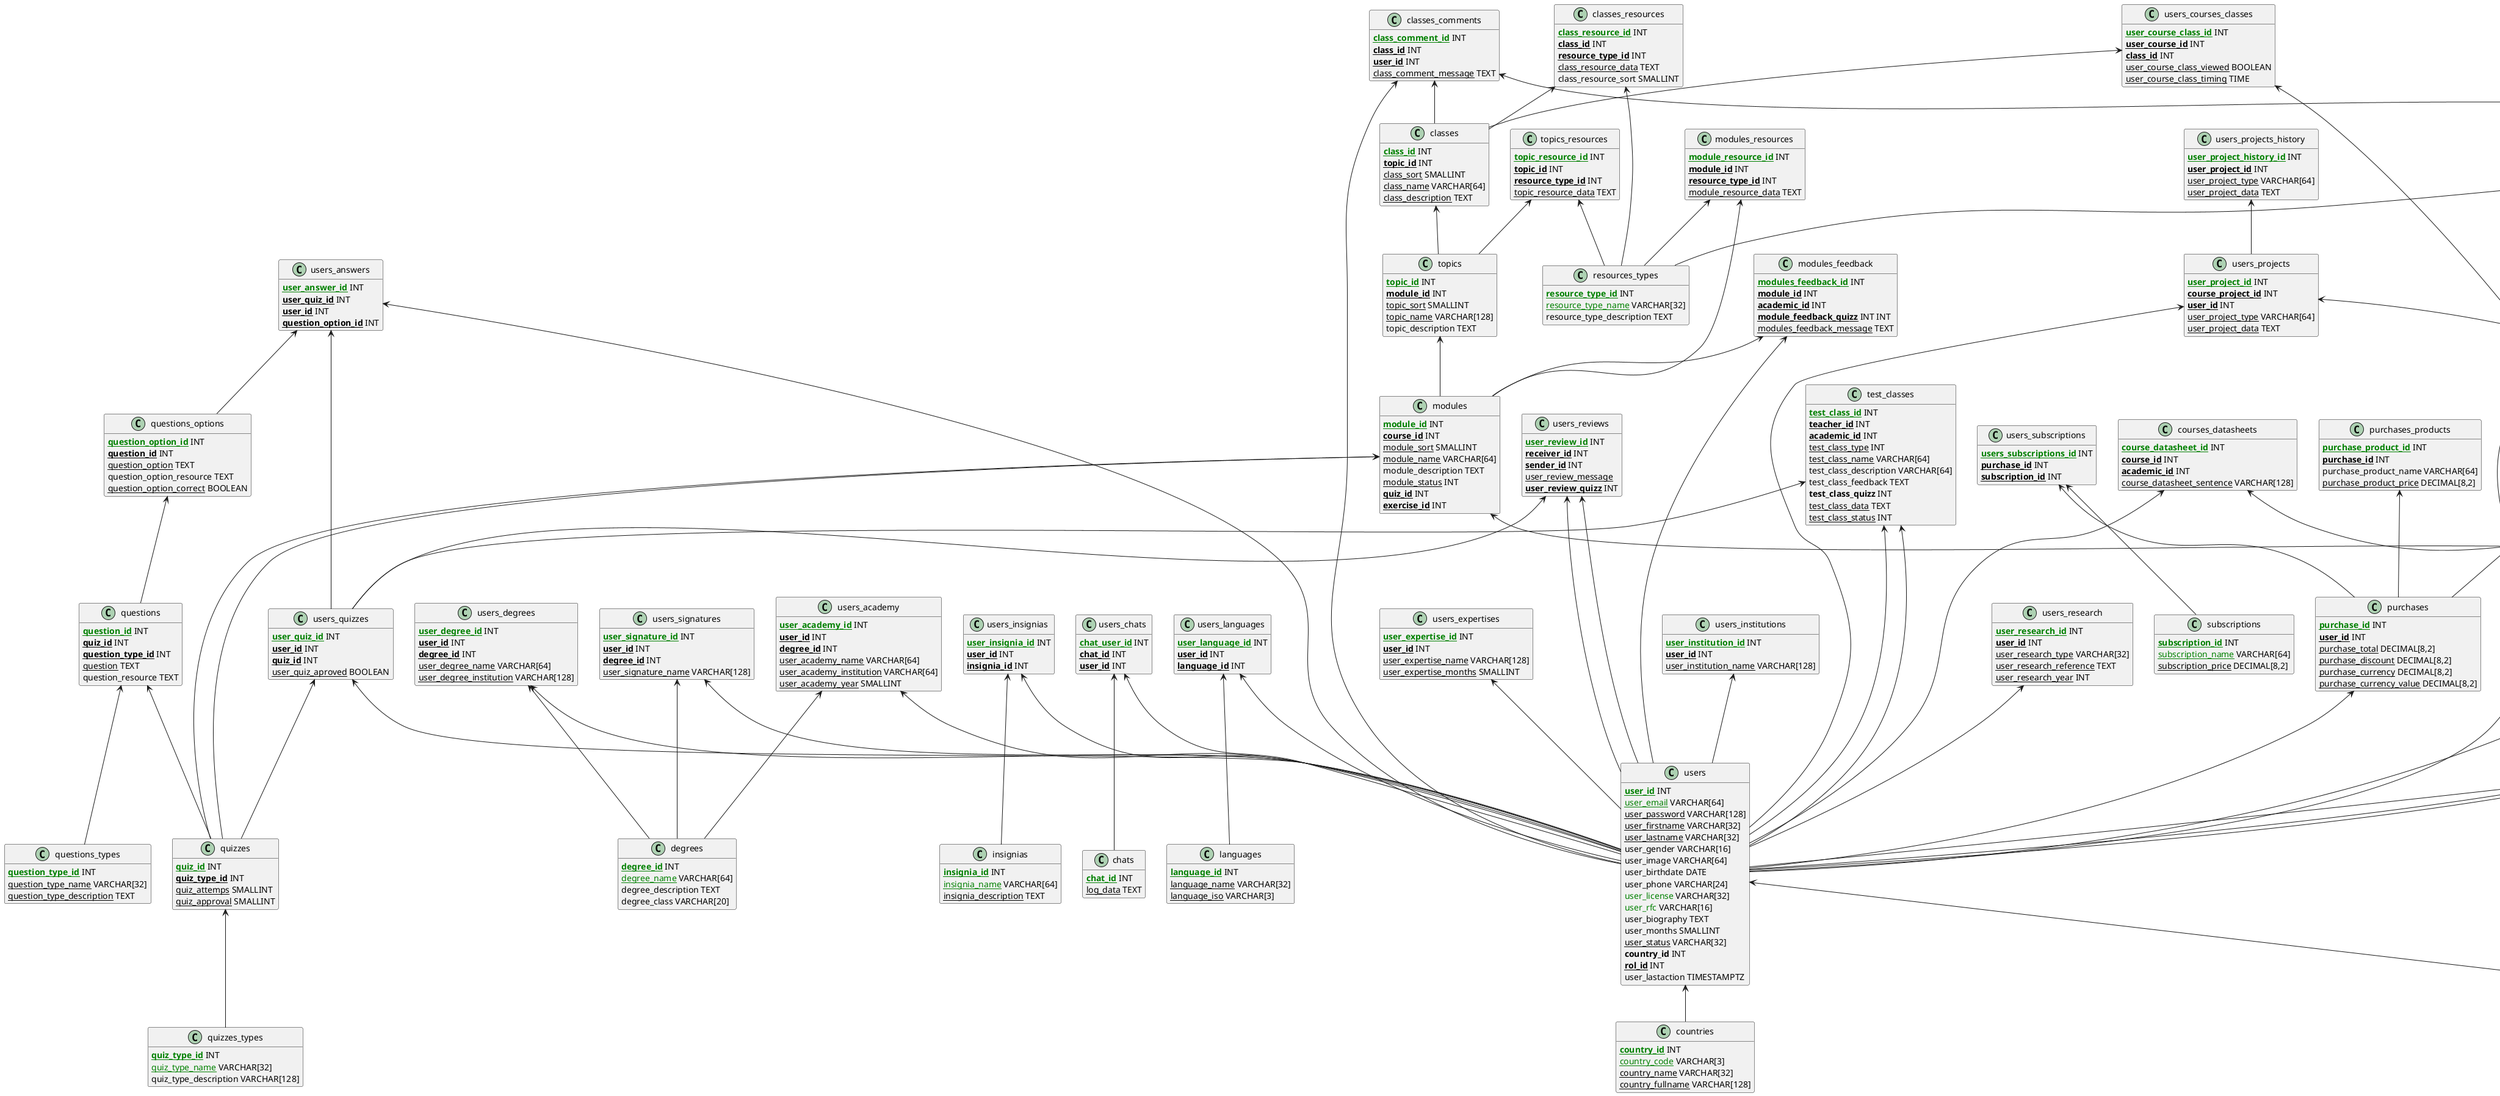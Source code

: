 @startuml entidad-relación
hide methods
!define nn(x) <u>x</u>
!define u(x) <color:green>x</color>
!define fk(x) <b>x</b> INT
!define pk(x) nn(u(<b>x</b>)) INT

'entities
class roles {
	pk(rol_id)
	nn(u(rol_name)) VARCHAR[16]
}

class countries {
	pk(country_id)
	nn(u(country_code)) VARCHAR[3]
	nn(country_name) VARCHAR[32]
	nn(country_fullname) VARCHAR[128]
}

class degrees {
	pk(degree_id)
	nn(u(degree_name)) VARCHAR[64]
	degree_description TEXT
	degree_class VARCHAR[20]
}

class insignias {
	pk(insignia_id)
	nn(u(insignia_name)) VARCHAR[64]
	nn(insignia_description) TEXT
}

class chats {
	pk(chat_id)
	nn(log_data) TEXT
}

class users {
	pk(user_id)
	nn(u(user_email)) VARCHAR[64]
	nn(user_password) VARCHAR[128]
	nn(user_firstname) VARCHAR[32]
	nn(user_lastname) VARCHAR[32]
	user_gender VARCHAR[16]
	user_image VARCHAR[64]
	user_birthdate DATE
	user_phone VARCHAR[24]
	u(user_license) VARCHAR[32]
	u(user_rfc) VARCHAR[16]
	user_biography TEXT
	user_months SMALLINT
	nn(user_status) VARCHAR[32]
	fk(country_id)
	fk(nn(rol_id))
	user_lastaction TIMESTAMPTZ
}

class users_degrees {
	pk(user_degree_id)
	fk(nn(user_id))
	fk(nn(degree_id))
	nn(user_degree_name) VARCHAR[64]
	nn(user_degree_institution) VARCHAR[128]
}

class users_insignias {
	pk(user_insignia_id)
	fk(nn(user_id))
	fk(nn(insignia_id))
}

class users_chats {
	pk(chat_user_id)
	fk(nn(chat_id))
	fk(nn(user_id))
}

class languages {
	pk(language_id)
	nn(language_name) VARCHAR[32]
	nn(language_iso) VARCHAR[3]
}

class users_languages {
	pk(user_language_id)
	fk(nn(user_id))
	fk(nn(language_id))
}

class users_research {
	pk(user_research_id)
	fk(nn(user_id))
	nn(user_research_type) VARCHAR[32]
	nn(user_research_reference) TEXT
	nn(user_research_year) INT
}

class users_managements {
	pk(user_management_id)
	fk(nn(user_id))
	nn(user_management_job) VARCHAR[128]
	nn(user_management_institution) VARCHAR[128]
	nn(user_management_months) SMALLINT
}

class users_expertises {
	pk(user_expertise_id)
	fk(nn(user_id))
	nn(user_expertise_name) VARCHAR[128]
	nn(user_expertise_months) SMALLINT
}

class users_institutions {
	pk(user_institution_id)
	fk(nn(user_id))
	nn(user_institution_name) VARCHAR[128]
}

class users_signatures {
	pk(user_signature_id)
	fk(nn(user_id))
	fk(nn(degree_id))
	nn(user_signature_name) VARCHAR[128]
}

class courses_levels {
	pk(course_level_id)
	nn(course_level_name) VARCHAR[32]
	nn(course_level_description) TEXT
}

class resources_types {
	pk(resource_type_id)
	nn(u(resource_type_name)) VARCHAR[32]
	resource_type_description TEXT
}

class quizzes_types {
	pk(quiz_type_id)
	nn(u(quiz_type_name)) VARCHAR[32]
	quiz_type_description VARCHAR[128]
}

class quizzes {
	pk(quiz_id)
	fk(nn(quiz_type_id))
	nn(quiz_attemps) SMALLINT
	nn(quiz_approval) SMALLINT
}

class questions_types {
	pk(question_type_id)
	nn(question_type_name) VARCHAR[32]
	nn(question_type_description) TEXT
}

class questions {
	pk(question_id)
	fk(nn(quiz_id))
	fk(nn(question_type_id))
	nn(question) TEXT
	question_resource TEXT
}

class questions_options {
	pk(question_option_id)
	fk(nn(question_id))
	nn(question_option) TEXT
	question_option_resource TEXT
	nn(question_option_correct) BOOLEAN
}

class courses {
	pk(course_id)
	fk(course_level_id)
	fk(nn(teacher_id))
	nn(course_type) INT
	nn(course_name) VARCHAR[128]
	nn(course_introduction) TEXT
	nn(course_objetive) TEXT
	course_price DECIMAL[8,2]
	course_student_profile TEXT
	course_conditions BOOLEAN
	course_activation DATE
	nn(course_modules_no) SMALLINT
}

class synchronous_classes {
	pk(synchronous_class_id)
	fk(nn(course_id))
	nn(synchronous_class_name) VARCHAR[64]
	nn(synchronous_class_description) TEXT
	nn(synchronous_class_scheduled) TIMESTAMPTZ
	nn(synchronous_class_duration) INT
	nn(synchronous_class_finished) BOOLEAN
}

class synchronous_classes_resources {
	pk(synchronous_class_resource_id)
	fk(nn(synchronous_class_id))
	fk(nn(resource_type_id))
	nn(synchronous_class_resource_data) TEXT
}

class courses_projects {
	pk(course_project_id)
	fk(nn(course_id))
	nn(course_project_name) VARCHAR[128]
	nn(course_project_description) TEXT
}

class courses_reviews {
	pk(course_review_id)
	fk(nn(course_id))
	fk(nn(user_id))
	fk(course_quizz) INT<
	nn(course_review_rating) SMALLINT
	nn(course_review_message) TEXT
}

class courses_datasheets {
	pk(course_datasheet_id)
	fk(nn(course_id))
	fk(nn(academic_id))
	nn(course_datasheet_sentence) VARCHAR[128]
}

class courses_forums {
	pk(course_forum_id)
	fk(nn(course_id))
	nn(course_forum_topic) VARCHAR[128]
	nn(course_forum_description) TEXT
}

class courses_forums_comments {
	pk(course_forum_comment_id)
	fk(nn(course_forum_id))
	fk(nn(user_id))
	nn(course_forum_comment_message) TEXT
}

class modules {
	pk(module_id)
	fk(nn(course_id))
	nn(module_sort) SMALLINT
	nn(module_name) VARCHAR[64]
	module_description TEXT
	nn(module_status) INT
	fk(nn(quiz_id))
	fk(nn(exercise_id))
}

class modules_feedback {
	pk(modules_feedback_id)
	fk(nn(module_id))
	fk(nn(academic_id))
	fk(nn(module_feedback_quizz)) INT
	nn(modules_feedback_message) TEXT
}

class modules_resources {
	pk(module_resource_id)
	fk(nn(module_id))
	fk(nn(resource_type_id))
	nn(module_resource_data) TEXT
}

class topics {
	pk(topic_id)
	fk(nn(module_id))
	nn(topic_sort) SMALLINT
	nn(topic_name) VARCHAR[128]
	topic_description TEXT
}

class topics_resources {
	pk(topic_resource_id)
	fk(nn(topic_id))
	fk(nn(resource_type_id))
	nn(topic_resource_data) TEXT
}

class classes {
	pk(class_id)
	fk(nn(topic_id))
	nn(class_sort) SMALLINT
	nn(class_name) VARCHAR[64]
	nn(class_description) TEXT
}

class classes_resources {
	pk(class_resource_id)
	fk(nn(class_id))
	fk(nn(resource_type_id))
	nn(class_resource_data) TEXT
	class_resource_sort SMALLINT
}

class classes_comments {
	pk(class_comment_id)
	fk(nn(class_id))
	fk(nn(user_id))
	nn(class_comment_message) TEXT
}

class test_classes {
	pk(test_class_id)
	fk(nn(teacher_id))
	fk(nn(academic_id))
	nn(test_class_type) INT
	nn(test_class_name) VARCHAR[64]
	test_class_description VARCHAR[64]
	test_class_feedback TEXT
	fk(test_class_quizz)
	nn(test_class_data) TEXT
	nn(test_class_status) INT
}

class subscriptions {
	pk(subscription_id)
	nn(u(subscription_name)) VARCHAR[64]
	nn(subscription_price) DECIMAL[8,2]
}

class purchases {
	pk(purchase_id)
	fk(nn(user_id))
	nn(purchase_total) DECIMAL[8,2]
	nn(purchase_discount) DECIMAL[8,2]
	nn(purchase_currency) DECIMAL[8,2]
	nn(purchase_currency_value) DECIMAL[8,2]
}

class purchases_products {
	pk(purchase_product_id)
	fk(nn(purchase_id))
	purchase_product_name VARCHAR[64]
	nn(purchase_product_price) DECIMAL[8,2]
}

class users_courses {
	pk(user_course_id)
	fk(nn(purchase_id))
	fk(nn(course_id))
	fk(nn(user_id))
	nn(user_course_approved) BOOLEAN
}

class users_courses_classes {
	pk(user_course_class_id)
	fk(nn(user_course_id))
	fk(nn(class_id))
	nn(user_course_class_viewed) BOOLEAN
	nn(user_course_class_timing) TIME
}

class users_quizzes {
	pk(user_quiz_id)
	fk(nn(user_id))
	fk(nn(quiz_id))
	nn(user_quiz_aproved) BOOLEAN
}

class users_answers {
	pk(user_answer_id)
	fk(nn(user_quiz_id))
	fk(nn(user_id))
	fk(nn(question_option_id))
}

class users_reviews {
	pk(user_review_id)
	fk(nn(receiver_id))
	fk(nn(sender_id))
	nn(user_review_message)
	fk(nn(user_review_quizz))
}

class users_projects {
	pk(user_project_id)
	fk(nn(course_project_id))
	fk(nn(user_id))
	nn(user_project_type) VARCHAR[64]
	nn(user_project_data) TEXT
}

class users_subscriptions {
	pk(users_subscriptions_id)
	fk(nn(purchase_id))
	fk(nn(subscription_id))
}

class users_projects_history {
	pk(user_project_history_id)
	fk(nn(user_project_id))
	nn(user_project_type) VARCHAR[64]
	nn(user_project_data) TEXT
}


class users_academy {
	pk(user_academy_id)
	fk(nn(user_id))
	fk(nn(degree_id))
	nn(user_academy_name) VARCHAR[64]
	nn(user_academy_institution) VARCHAR[64]
	nn(user_academy_year) SMALLINT
}



'relation
users <-- countries
users <-- roles
users_degrees <-- users
users_degrees <-- degrees
users_insignias <-- users
users_insignias <-- insignias
users_chats <-- chats
users_chats <-- users
users_languages <-- users
users_languages <-- languages
users_research <-- users
users_managements <-- users
users_expertises <-- users
users_institutions <-- users
users_signatures <-- users
users_signatures <-- degrees
quizzes <-- quizzes_types
questions <-- quizzes
questions <-- questions_types
questions_options <-- questions
courses <-- courses_levels
courses <-- users
synchronous_classes <-- courses
synchronous_classes_resources <-- synchronous_classes
synchronous_classes_resources <-- resources_types
courses_projects <-- courses
courses_reviews <-- courses
courses_reviews <-- users
courses_reviews <-- roles
courses_datasheets <-- courses
courses_datasheets <-- users
courses_forums <-- courses
courses_forums_comments <-- courses_forums
courses_forums_comments <-- users
courses_forums_comments <-- roles
modules <-- courses
modules <-- quizzes
modules <-- quizzes
modules_feedback <-- modules
modules_feedback <-- users
modules_resources <-- modules
modules_resources <-- resources_types
topics <-- modules
topics_resources <-- topics
topics_resources <-- resources_types
classes <-- topics
classes_resources <-- classes
classes_resources <-- resources_types
classes_comments <-- classes
classes_comments <-- users
classes_comments <-- roles
test_classes <-- users
test_classes <-- users
test_classes <-- users_quizzes
purchases <-- users
purchases_products <-- purchases
users_courses <-- purchases
users_courses <-- courses
users_courses <-- users
users_quizzes <-- users
users_quizzes <-- quizzes
users_answers <-- users_quizzes
users_answers <-- users
users_answers <-- questions_options
users_projects <-- courses_projects
users_projects <-- users
users_subscriptions <-- purchases
users_subscriptions <-- subscriptions
users_projects_history <-- users_projects
users_academy <-- users
users_academy <-- degrees
users_reviews <-- users
users_reviews <-- users
users_reviews <-- users_quizzes
users_courses_classes <-- users_courses
users_courses_classes <-- classes


@enduml